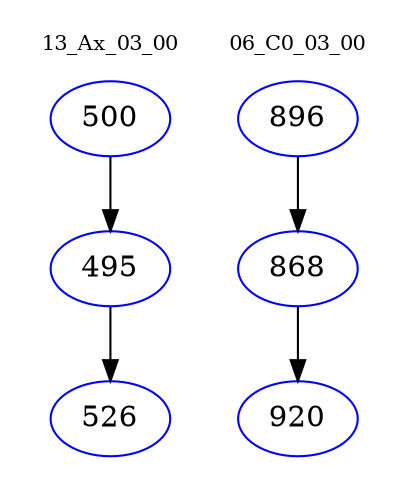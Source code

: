 digraph{
subgraph cluster_0 {
color = white
label = "13_Ax_03_00";
fontsize=10;
T0_500 [label="500", color="blue"]
T0_500 -> T0_495 [color="black"]
T0_495 [label="495", color="blue"]
T0_495 -> T0_526 [color="black"]
T0_526 [label="526", color="blue"]
}
subgraph cluster_1 {
color = white
label = "06_C0_03_00";
fontsize=10;
T1_896 [label="896", color="blue"]
T1_896 -> T1_868 [color="black"]
T1_868 [label="868", color="blue"]
T1_868 -> T1_920 [color="black"]
T1_920 [label="920", color="blue"]
}
}
